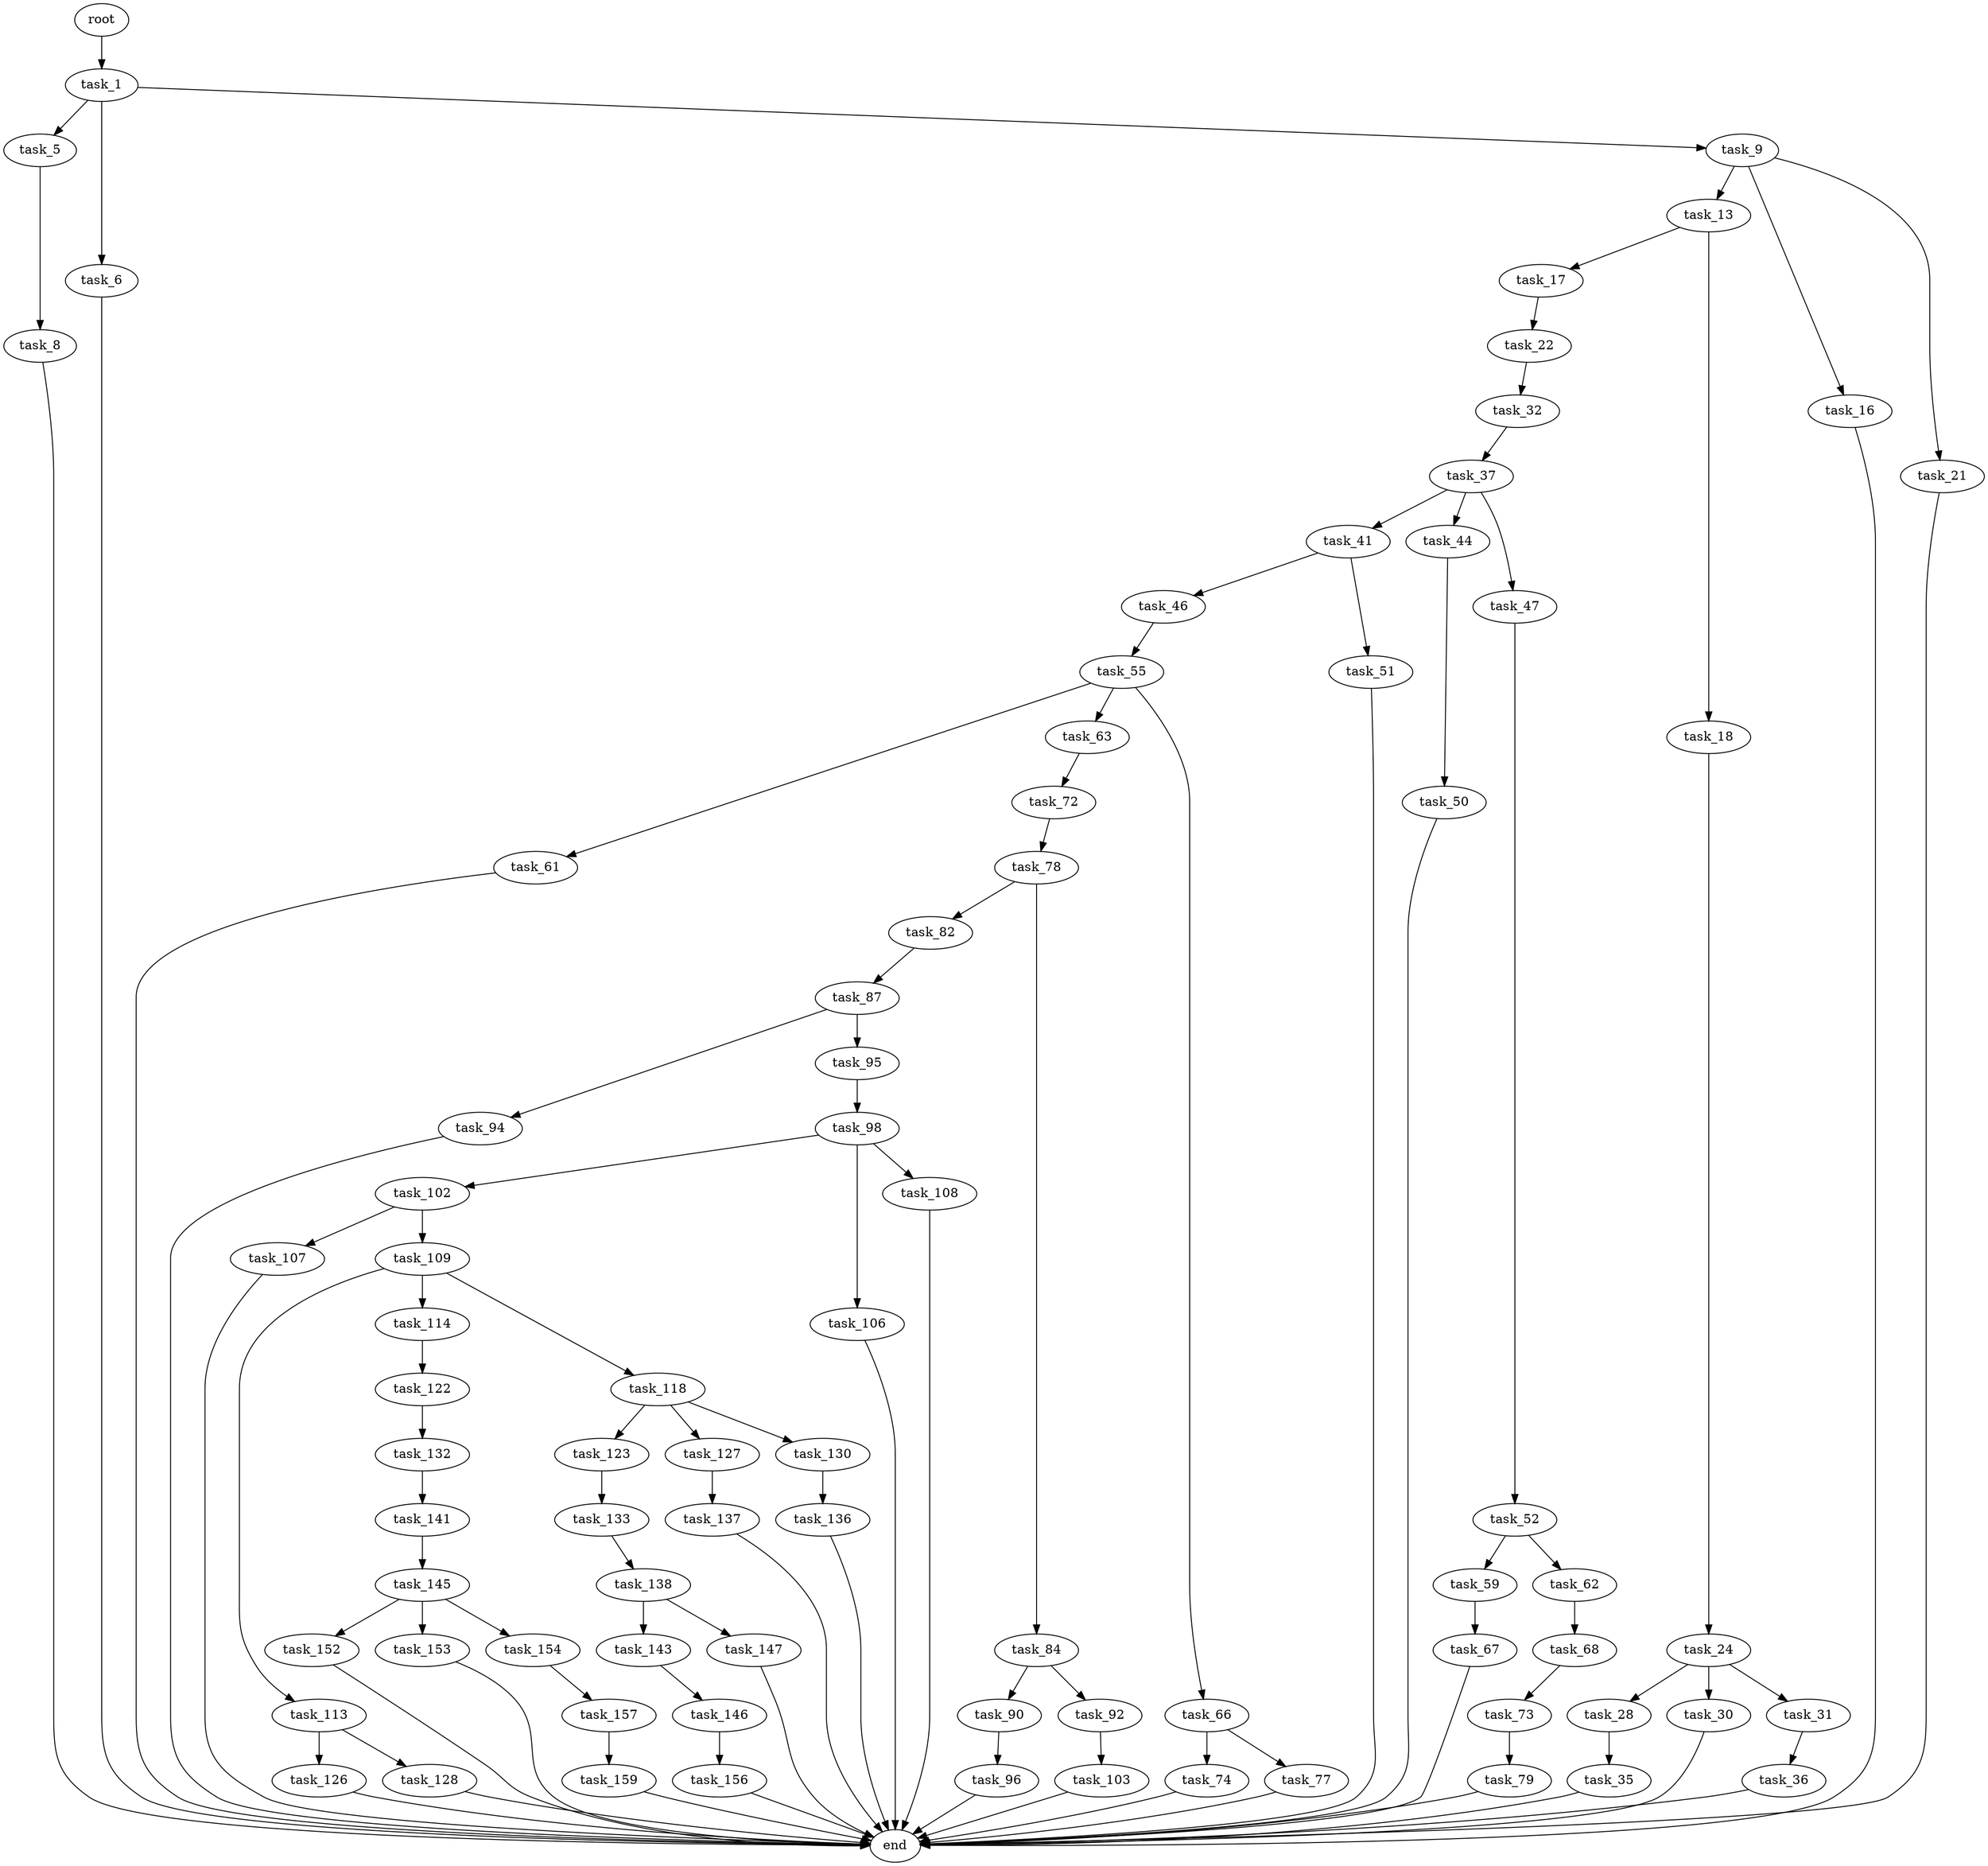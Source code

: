 digraph G {
  root [size="0.000000"];
  task_1 [size="29989767168.000000"];
  task_5 [size="944816013.000000"];
  task_6 [size="1259977209917.000000"];
  task_9 [size="240397608493.000000"];
  task_8 [size="73653978337.000000"];
  end [size="0.000000"];
  task_13 [size="8418907220.000000"];
  task_16 [size="10738044862.000000"];
  task_21 [size="156133900317.000000"];
  task_17 [size="327605340634.000000"];
  task_18 [size="612721565076.000000"];
  task_22 [size="368293445632.000000"];
  task_24 [size="8589934592.000000"];
  task_32 [size="430907126572.000000"];
  task_28 [size="1742062652.000000"];
  task_30 [size="368293445632.000000"];
  task_31 [size="102084691404.000000"];
  task_35 [size="46092491119.000000"];
  task_36 [size="841286497005.000000"];
  task_37 [size="326983898745.000000"];
  task_41 [size="68719476736.000000"];
  task_44 [size="410793295016.000000"];
  task_47 [size="782757789696.000000"];
  task_46 [size="663381526.000000"];
  task_51 [size="1936964497.000000"];
  task_50 [size="68719476736.000000"];
  task_55 [size="154182780540.000000"];
  task_52 [size="398782220581.000000"];
  task_59 [size="68719476736.000000"];
  task_62 [size="880008315699.000000"];
  task_61 [size="8589934592.000000"];
  task_63 [size="241590070999.000000"];
  task_66 [size="28991029248.000000"];
  task_67 [size="368293445632.000000"];
  task_68 [size="8589934592.000000"];
  task_72 [size="28991029248.000000"];
  task_74 [size="1073741824000.000000"];
  task_77 [size="4489509428.000000"];
  task_73 [size="68719476736.000000"];
  task_78 [size="1860321714.000000"];
  task_79 [size="549755813888.000000"];
  task_82 [size="235599077613.000000"];
  task_84 [size="516434872.000000"];
  task_87 [size="549755813888.000000"];
  task_90 [size="1073741824000.000000"];
  task_92 [size="1468216196.000000"];
  task_94 [size="28991029248.000000"];
  task_95 [size="3167422094.000000"];
  task_96 [size="134217728000.000000"];
  task_103 [size="26335583740.000000"];
  task_98 [size="182747487744.000000"];
  task_102 [size="45276521900.000000"];
  task_106 [size="39308163809.000000"];
  task_108 [size="44888184876.000000"];
  task_107 [size="327150120492.000000"];
  task_109 [size="68719476736.000000"];
  task_113 [size="8589934592.000000"];
  task_114 [size="231928233984.000000"];
  task_118 [size="8589934592.000000"];
  task_126 [size="240307235283.000000"];
  task_128 [size="1182729314.000000"];
  task_122 [size="782757789696.000000"];
  task_123 [size="287884260943.000000"];
  task_127 [size="28991029248.000000"];
  task_130 [size="499159915114.000000"];
  task_132 [size="368293445632.000000"];
  task_133 [size="427983331152.000000"];
  task_137 [size="209978196859.000000"];
  task_136 [size="460943629124.000000"];
  task_141 [size="601074001996.000000"];
  task_138 [size="134786578357.000000"];
  task_143 [size="754315898978.000000"];
  task_147 [size="549755813888.000000"];
  task_145 [size="2539281448.000000"];
  task_146 [size="9240165679.000000"];
  task_152 [size="142810778568.000000"];
  task_153 [size="773163440125.000000"];
  task_154 [size="782757789696.000000"];
  task_156 [size="254128793702.000000"];
  task_157 [size="4236001672.000000"];
  task_159 [size="1834628637.000000"];

  root -> task_1 [size="1.000000"];
  task_1 -> task_5 [size="536870912.000000"];
  task_1 -> task_6 [size="536870912.000000"];
  task_1 -> task_9 [size="536870912.000000"];
  task_5 -> task_8 [size="33554432.000000"];
  task_6 -> end [size="1.000000"];
  task_9 -> task_13 [size="301989888.000000"];
  task_9 -> task_16 [size="301989888.000000"];
  task_9 -> task_21 [size="301989888.000000"];
  task_8 -> end [size="1.000000"];
  task_13 -> task_17 [size="209715200.000000"];
  task_13 -> task_18 [size="209715200.000000"];
  task_16 -> end [size="1.000000"];
  task_21 -> end [size="1.000000"];
  task_17 -> task_22 [size="301989888.000000"];
  task_18 -> task_24 [size="411041792.000000"];
  task_22 -> task_32 [size="411041792.000000"];
  task_24 -> task_28 [size="33554432.000000"];
  task_24 -> task_30 [size="33554432.000000"];
  task_24 -> task_31 [size="33554432.000000"];
  task_32 -> task_37 [size="536870912.000000"];
  task_28 -> task_35 [size="209715200.000000"];
  task_30 -> end [size="1.000000"];
  task_31 -> task_36 [size="134217728.000000"];
  task_35 -> end [size="1.000000"];
  task_36 -> end [size="1.000000"];
  task_37 -> task_41 [size="209715200.000000"];
  task_37 -> task_44 [size="209715200.000000"];
  task_37 -> task_47 [size="209715200.000000"];
  task_41 -> task_46 [size="134217728.000000"];
  task_41 -> task_51 [size="134217728.000000"];
  task_44 -> task_50 [size="536870912.000000"];
  task_47 -> task_52 [size="679477248.000000"];
  task_46 -> task_55 [size="33554432.000000"];
  task_51 -> end [size="1.000000"];
  task_50 -> end [size="1.000000"];
  task_55 -> task_61 [size="679477248.000000"];
  task_55 -> task_63 [size="679477248.000000"];
  task_55 -> task_66 [size="679477248.000000"];
  task_52 -> task_59 [size="301989888.000000"];
  task_52 -> task_62 [size="301989888.000000"];
  task_59 -> task_67 [size="134217728.000000"];
  task_62 -> task_68 [size="838860800.000000"];
  task_61 -> end [size="1.000000"];
  task_63 -> task_72 [size="411041792.000000"];
  task_66 -> task_74 [size="75497472.000000"];
  task_66 -> task_77 [size="75497472.000000"];
  task_67 -> end [size="1.000000"];
  task_68 -> task_73 [size="33554432.000000"];
  task_72 -> task_78 [size="75497472.000000"];
  task_74 -> end [size="1.000000"];
  task_77 -> end [size="1.000000"];
  task_73 -> task_79 [size="134217728.000000"];
  task_78 -> task_82 [size="33554432.000000"];
  task_78 -> task_84 [size="33554432.000000"];
  task_79 -> end [size="1.000000"];
  task_82 -> task_87 [size="301989888.000000"];
  task_84 -> task_90 [size="33554432.000000"];
  task_84 -> task_92 [size="33554432.000000"];
  task_87 -> task_94 [size="536870912.000000"];
  task_87 -> task_95 [size="536870912.000000"];
  task_90 -> task_96 [size="838860800.000000"];
  task_92 -> task_103 [size="33554432.000000"];
  task_94 -> end [size="1.000000"];
  task_95 -> task_98 [size="134217728.000000"];
  task_96 -> end [size="1.000000"];
  task_103 -> end [size="1.000000"];
  task_98 -> task_102 [size="134217728.000000"];
  task_98 -> task_106 [size="134217728.000000"];
  task_98 -> task_108 [size="134217728.000000"];
  task_102 -> task_107 [size="838860800.000000"];
  task_102 -> task_109 [size="838860800.000000"];
  task_106 -> end [size="1.000000"];
  task_108 -> end [size="1.000000"];
  task_107 -> end [size="1.000000"];
  task_109 -> task_113 [size="134217728.000000"];
  task_109 -> task_114 [size="134217728.000000"];
  task_109 -> task_118 [size="134217728.000000"];
  task_113 -> task_126 [size="33554432.000000"];
  task_113 -> task_128 [size="33554432.000000"];
  task_114 -> task_122 [size="301989888.000000"];
  task_118 -> task_123 [size="33554432.000000"];
  task_118 -> task_127 [size="33554432.000000"];
  task_118 -> task_130 [size="33554432.000000"];
  task_126 -> end [size="1.000000"];
  task_128 -> end [size="1.000000"];
  task_122 -> task_132 [size="679477248.000000"];
  task_123 -> task_133 [size="209715200.000000"];
  task_127 -> task_137 [size="75497472.000000"];
  task_130 -> task_136 [size="838860800.000000"];
  task_132 -> task_141 [size="411041792.000000"];
  task_133 -> task_138 [size="536870912.000000"];
  task_137 -> end [size="1.000000"];
  task_136 -> end [size="1.000000"];
  task_141 -> task_145 [size="536870912.000000"];
  task_138 -> task_143 [size="209715200.000000"];
  task_138 -> task_147 [size="209715200.000000"];
  task_143 -> task_146 [size="838860800.000000"];
  task_147 -> end [size="1.000000"];
  task_145 -> task_152 [size="75497472.000000"];
  task_145 -> task_153 [size="75497472.000000"];
  task_145 -> task_154 [size="75497472.000000"];
  task_146 -> task_156 [size="411041792.000000"];
  task_152 -> end [size="1.000000"];
  task_153 -> end [size="1.000000"];
  task_154 -> task_157 [size="679477248.000000"];
  task_156 -> end [size="1.000000"];
  task_157 -> task_159 [size="411041792.000000"];
  task_159 -> end [size="1.000000"];
}
